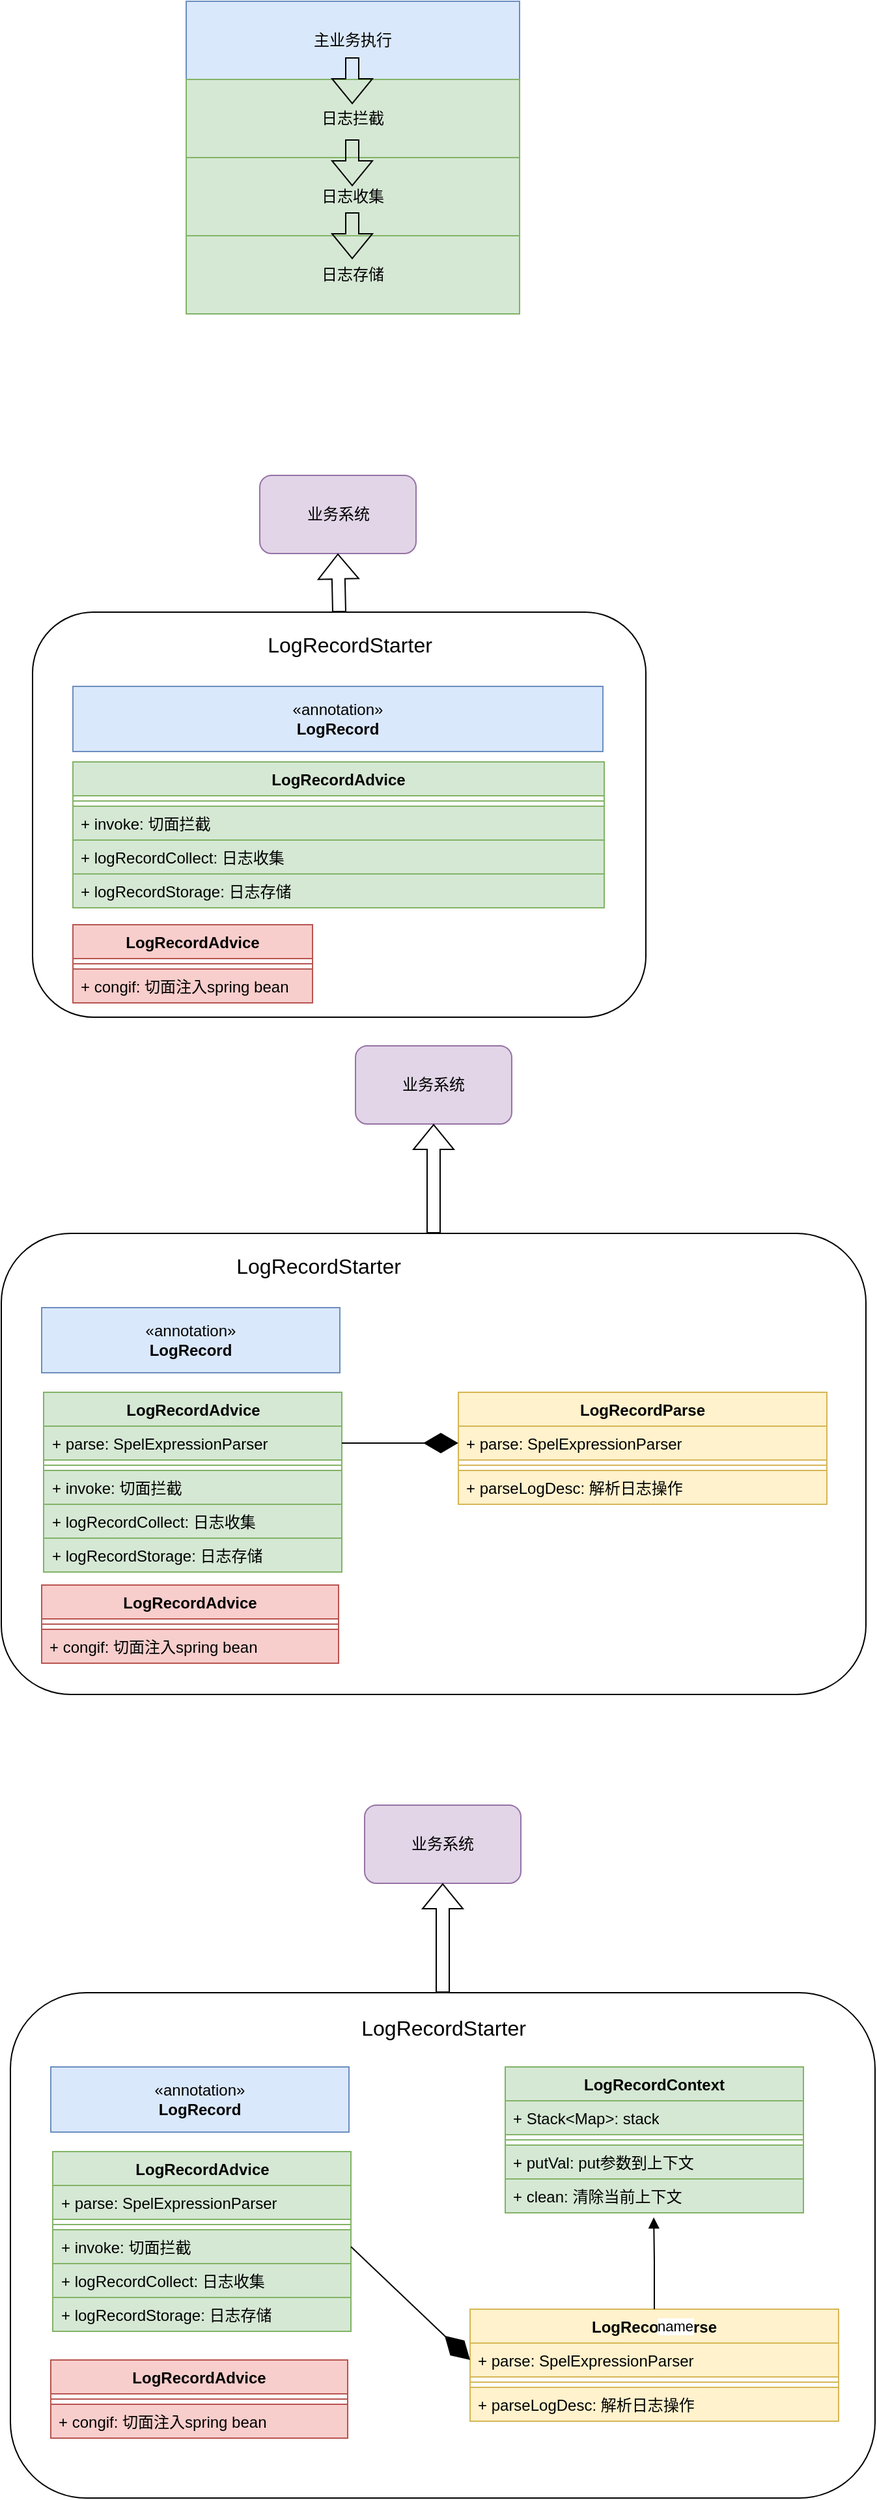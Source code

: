 <mxfile version="21.6.2" type="github">
  <diagram name="第 1 页" id="xs4n87azNwswCmorah3y">
    <mxGraphModel dx="954" dy="616" grid="0" gridSize="10" guides="1" tooltips="1" connect="1" arrows="1" fold="1" page="0" pageScale="1" pageWidth="827" pageHeight="1169" math="0" shadow="0">
      <root>
        <mxCell id="0" />
        <mxCell id="1" parent="0" />
        <mxCell id="AZZZVH1Z4GccfO3t_m8a-24" value="" style="rounded=1;whiteSpace=wrap;html=1;" vertex="1" parent="1">
          <mxGeometry x="128" y="562" width="471" height="311" as="geometry" />
        </mxCell>
        <mxCell id="AZZZVH1Z4GccfO3t_m8a-1" value="主业务执行" style="rounded=0;whiteSpace=wrap;html=1;fillColor=#dae8fc;strokeColor=#6c8ebf;" vertex="1" parent="1">
          <mxGeometry x="246" y="93" width="256" height="60" as="geometry" />
        </mxCell>
        <mxCell id="AZZZVH1Z4GccfO3t_m8a-2" value="日志拦截" style="rounded=0;whiteSpace=wrap;html=1;fillColor=#d5e8d4;strokeColor=#82b366;" vertex="1" parent="1">
          <mxGeometry x="246" y="153" width="256" height="60" as="geometry" />
        </mxCell>
        <mxCell id="AZZZVH1Z4GccfO3t_m8a-3" value="日志收集" style="rounded=0;whiteSpace=wrap;html=1;fillColor=#d5e8d4;strokeColor=#82b366;" vertex="1" parent="1">
          <mxGeometry x="246" y="213" width="256" height="60" as="geometry" />
        </mxCell>
        <mxCell id="AZZZVH1Z4GccfO3t_m8a-4" value="日志存储" style="rounded=0;whiteSpace=wrap;html=1;fillColor=#d5e8d4;strokeColor=#82b366;" vertex="1" parent="1">
          <mxGeometry x="246" y="273" width="256" height="60" as="geometry" />
        </mxCell>
        <mxCell id="AZZZVH1Z4GccfO3t_m8a-5" value="" style="shape=flexArrow;endArrow=classic;html=1;rounded=0;" edge="1" parent="1">
          <mxGeometry width="50" height="50" relative="1" as="geometry">
            <mxPoint x="373.5" y="136" as="sourcePoint" />
            <mxPoint x="373.5" y="172" as="targetPoint" />
          </mxGeometry>
        </mxCell>
        <mxCell id="AZZZVH1Z4GccfO3t_m8a-6" value="" style="shape=flexArrow;endArrow=classic;html=1;rounded=0;" edge="1" parent="1">
          <mxGeometry width="50" height="50" relative="1" as="geometry">
            <mxPoint x="373.5" y="199" as="sourcePoint" />
            <mxPoint x="373.5" y="235" as="targetPoint" />
          </mxGeometry>
        </mxCell>
        <mxCell id="AZZZVH1Z4GccfO3t_m8a-7" value="" style="shape=flexArrow;endArrow=classic;html=1;rounded=0;" edge="1" parent="1">
          <mxGeometry width="50" height="50" relative="1" as="geometry">
            <mxPoint x="373.5" y="255" as="sourcePoint" />
            <mxPoint x="373.5" y="291" as="targetPoint" />
          </mxGeometry>
        </mxCell>
        <mxCell id="AZZZVH1Z4GccfO3t_m8a-12" value="«annotation»&lt;br&gt;&lt;b&gt;LogRecord&lt;/b&gt;" style="html=1;whiteSpace=wrap;fillColor=#dae8fc;strokeColor=#6c8ebf;" vertex="1" parent="1">
          <mxGeometry x="159" y="619" width="407" height="50" as="geometry" />
        </mxCell>
        <mxCell id="AZZZVH1Z4GccfO3t_m8a-13" value="LogRecordAdvice" style="swimlane;fontStyle=1;align=center;verticalAlign=top;childLayout=stackLayout;horizontal=1;startSize=26;horizontalStack=0;resizeParent=1;resizeParentMax=0;resizeLast=0;collapsible=1;marginBottom=0;whiteSpace=wrap;html=1;fillColor=#d5e8d4;strokeColor=#82b366;" vertex="1" parent="1">
          <mxGeometry x="159" y="677" width="408" height="112" as="geometry" />
        </mxCell>
        <mxCell id="AZZZVH1Z4GccfO3t_m8a-15" value="" style="line;strokeWidth=1;fillColor=#d5e8d4;align=left;verticalAlign=middle;spacingTop=-1;spacingLeft=3;spacingRight=3;rotatable=0;labelPosition=right;points=[];portConstraint=eastwest;strokeColor=#82b366;" vertex="1" parent="AZZZVH1Z4GccfO3t_m8a-13">
          <mxGeometry y="26" width="408" height="8" as="geometry" />
        </mxCell>
        <mxCell id="AZZZVH1Z4GccfO3t_m8a-17" value="+&amp;nbsp;invoke&lt;span style=&quot;background-color: initial;&quot;&gt;: 切面拦截&lt;/span&gt;" style="text;strokeColor=#82b366;fillColor=#d5e8d4;align=left;verticalAlign=top;spacingLeft=4;spacingRight=4;overflow=hidden;rotatable=0;points=[[0,0.5],[1,0.5]];portConstraint=eastwest;whiteSpace=wrap;html=1;" vertex="1" parent="AZZZVH1Z4GccfO3t_m8a-13">
          <mxGeometry y="34" width="408" height="26" as="geometry" />
        </mxCell>
        <mxCell id="AZZZVH1Z4GccfO3t_m8a-16" value="+&amp;nbsp;logRecordCollect&lt;span style=&quot;background-color: initial;&quot;&gt;: 日志收集&lt;/span&gt;" style="text;strokeColor=#82b366;fillColor=#d5e8d4;align=left;verticalAlign=top;spacingLeft=4;spacingRight=4;overflow=hidden;rotatable=0;points=[[0,0.5],[1,0.5]];portConstraint=eastwest;whiteSpace=wrap;html=1;" vertex="1" parent="AZZZVH1Z4GccfO3t_m8a-13">
          <mxGeometry y="60" width="408" height="26" as="geometry" />
        </mxCell>
        <mxCell id="AZZZVH1Z4GccfO3t_m8a-18" value="+&amp;nbsp;logRecordStorage&lt;span style=&quot;background-color: initial;&quot;&gt;: 日志存储&lt;/span&gt;" style="text;strokeColor=#82b366;fillColor=#d5e8d4;align=left;verticalAlign=top;spacingLeft=4;spacingRight=4;overflow=hidden;rotatable=0;points=[[0,0.5],[1,0.5]];portConstraint=eastwest;whiteSpace=wrap;html=1;" vertex="1" parent="AZZZVH1Z4GccfO3t_m8a-13">
          <mxGeometry y="86" width="408" height="26" as="geometry" />
        </mxCell>
        <mxCell id="AZZZVH1Z4GccfO3t_m8a-19" value="LogRecordAdvice" style="swimlane;fontStyle=1;align=center;verticalAlign=top;childLayout=stackLayout;horizontal=1;startSize=26;horizontalStack=0;resizeParent=1;resizeParentMax=0;resizeLast=0;collapsible=1;marginBottom=0;whiteSpace=wrap;html=1;fillColor=#f8cecc;strokeColor=#b85450;" vertex="1" parent="1">
          <mxGeometry x="159" y="802" width="184" height="60" as="geometry" />
        </mxCell>
        <mxCell id="AZZZVH1Z4GccfO3t_m8a-20" value="" style="line;strokeWidth=1;fillColor=#f8cecc;align=left;verticalAlign=middle;spacingTop=-1;spacingLeft=3;spacingRight=3;rotatable=0;labelPosition=right;points=[];portConstraint=eastwest;strokeColor=#b85450;" vertex="1" parent="AZZZVH1Z4GccfO3t_m8a-19">
          <mxGeometry y="26" width="184" height="8" as="geometry" />
        </mxCell>
        <mxCell id="AZZZVH1Z4GccfO3t_m8a-21" value="+&amp;nbsp;congif&lt;span style=&quot;background-color: initial;&quot;&gt;: 切面注入spring bean&lt;/span&gt;" style="text;strokeColor=#b85450;fillColor=#f8cecc;align=left;verticalAlign=top;spacingLeft=4;spacingRight=4;overflow=hidden;rotatable=0;points=[[0,0.5],[1,0.5]];portConstraint=eastwest;whiteSpace=wrap;html=1;" vertex="1" parent="AZZZVH1Z4GccfO3t_m8a-19">
          <mxGeometry y="34" width="184" height="26" as="geometry" />
        </mxCell>
        <mxCell id="AZZZVH1Z4GccfO3t_m8a-25" value="&lt;font style=&quot;font-size: 16px;&quot;&gt;LogRecordStarter&amp;nbsp;&lt;/font&gt;" style="text;html=1;strokeColor=none;fillColor=none;align=center;verticalAlign=middle;whiteSpace=wrap;rounded=0;" vertex="1" parent="1">
          <mxGeometry x="212" y="572" width="324" height="30" as="geometry" />
        </mxCell>
        <mxCell id="AZZZVH1Z4GccfO3t_m8a-26" value="业务系统" style="rounded=1;whiteSpace=wrap;html=1;fillColor=#e1d5e7;strokeColor=#9673a6;" vertex="1" parent="1">
          <mxGeometry x="302.5" y="457" width="120" height="60" as="geometry" />
        </mxCell>
        <mxCell id="AZZZVH1Z4GccfO3t_m8a-27" value="" style="shape=flexArrow;endArrow=classic;html=1;rounded=0;exitX=0.5;exitY=0;exitDx=0;exitDy=0;entryX=0.5;entryY=1;entryDx=0;entryDy=0;" edge="1" parent="1" source="AZZZVH1Z4GccfO3t_m8a-24" target="AZZZVH1Z4GccfO3t_m8a-26">
          <mxGeometry width="50" height="50" relative="1" as="geometry">
            <mxPoint x="372" y="522" as="sourcePoint" />
            <mxPoint x="483" y="520" as="targetPoint" />
          </mxGeometry>
        </mxCell>
        <mxCell id="AZZZVH1Z4GccfO3t_m8a-28" value="" style="rounded=1;whiteSpace=wrap;html=1;" vertex="1" parent="1">
          <mxGeometry x="104" y="1039" width="664" height="354" as="geometry" />
        </mxCell>
        <mxCell id="AZZZVH1Z4GccfO3t_m8a-29" value="«annotation»&lt;br&gt;&lt;b&gt;LogRecord&lt;/b&gt;" style="html=1;whiteSpace=wrap;fillColor=#dae8fc;strokeColor=#6c8ebf;" vertex="1" parent="1">
          <mxGeometry x="135" y="1096" width="229" height="50" as="geometry" />
        </mxCell>
        <mxCell id="AZZZVH1Z4GccfO3t_m8a-30" value="LogRecordAdvice" style="swimlane;fontStyle=1;align=center;verticalAlign=top;childLayout=stackLayout;horizontal=1;startSize=26;horizontalStack=0;resizeParent=1;resizeParentMax=0;resizeLast=0;collapsible=1;marginBottom=0;whiteSpace=wrap;html=1;fillColor=#d5e8d4;strokeColor=#82b366;" vertex="1" parent="1">
          <mxGeometry x="136.5" y="1161" width="229" height="138" as="geometry" />
        </mxCell>
        <mxCell id="AZZZVH1Z4GccfO3t_m8a-52" value="+ parse:&amp;nbsp;SpelExpressionParser" style="text;strokeColor=#82b366;fillColor=#d5e8d4;align=left;verticalAlign=top;spacingLeft=4;spacingRight=4;overflow=hidden;rotatable=0;points=[[0,0.5],[1,0.5]];portConstraint=eastwest;whiteSpace=wrap;html=1;" vertex="1" parent="AZZZVH1Z4GccfO3t_m8a-30">
          <mxGeometry y="26" width="229" height="26" as="geometry" />
        </mxCell>
        <mxCell id="AZZZVH1Z4GccfO3t_m8a-31" value="" style="line;strokeWidth=1;fillColor=#d5e8d4;align=left;verticalAlign=middle;spacingTop=-1;spacingLeft=3;spacingRight=3;rotatable=0;labelPosition=right;points=[];portConstraint=eastwest;strokeColor=#82b366;" vertex="1" parent="AZZZVH1Z4GccfO3t_m8a-30">
          <mxGeometry y="52" width="229" height="8" as="geometry" />
        </mxCell>
        <mxCell id="AZZZVH1Z4GccfO3t_m8a-32" value="+&amp;nbsp;invoke&lt;span style=&quot;background-color: initial;&quot;&gt;: 切面拦截&lt;/span&gt;" style="text;strokeColor=#82b366;fillColor=#d5e8d4;align=left;verticalAlign=top;spacingLeft=4;spacingRight=4;overflow=hidden;rotatable=0;points=[[0,0.5],[1,0.5]];portConstraint=eastwest;whiteSpace=wrap;html=1;" vertex="1" parent="AZZZVH1Z4GccfO3t_m8a-30">
          <mxGeometry y="60" width="229" height="26" as="geometry" />
        </mxCell>
        <mxCell id="AZZZVH1Z4GccfO3t_m8a-33" value="+&amp;nbsp;logRecordCollect&lt;span style=&quot;background-color: initial;&quot;&gt;: 日志收集&lt;/span&gt;" style="text;strokeColor=#82b366;fillColor=#d5e8d4;align=left;verticalAlign=top;spacingLeft=4;spacingRight=4;overflow=hidden;rotatable=0;points=[[0,0.5],[1,0.5]];portConstraint=eastwest;whiteSpace=wrap;html=1;" vertex="1" parent="AZZZVH1Z4GccfO3t_m8a-30">
          <mxGeometry y="86" width="229" height="26" as="geometry" />
        </mxCell>
        <mxCell id="AZZZVH1Z4GccfO3t_m8a-34" value="+&amp;nbsp;logRecordStorage&lt;span style=&quot;background-color: initial;&quot;&gt;: 日志存储&lt;/span&gt;" style="text;strokeColor=#82b366;fillColor=#d5e8d4;align=left;verticalAlign=top;spacingLeft=4;spacingRight=4;overflow=hidden;rotatable=0;points=[[0,0.5],[1,0.5]];portConstraint=eastwest;whiteSpace=wrap;html=1;" vertex="1" parent="AZZZVH1Z4GccfO3t_m8a-30">
          <mxGeometry y="112" width="229" height="26" as="geometry" />
        </mxCell>
        <mxCell id="AZZZVH1Z4GccfO3t_m8a-35" value="LogRecordAdvice" style="swimlane;fontStyle=1;align=center;verticalAlign=top;childLayout=stackLayout;horizontal=1;startSize=26;horizontalStack=0;resizeParent=1;resizeParentMax=0;resizeLast=0;collapsible=1;marginBottom=0;whiteSpace=wrap;html=1;fillColor=#f8cecc;strokeColor=#b85450;" vertex="1" parent="1">
          <mxGeometry x="135" y="1309" width="228" height="60" as="geometry" />
        </mxCell>
        <mxCell id="AZZZVH1Z4GccfO3t_m8a-36" value="" style="line;strokeWidth=1;fillColor=#f8cecc;align=left;verticalAlign=middle;spacingTop=-1;spacingLeft=3;spacingRight=3;rotatable=0;labelPosition=right;points=[];portConstraint=eastwest;strokeColor=#b85450;" vertex="1" parent="AZZZVH1Z4GccfO3t_m8a-35">
          <mxGeometry y="26" width="228" height="8" as="geometry" />
        </mxCell>
        <mxCell id="AZZZVH1Z4GccfO3t_m8a-37" value="+&amp;nbsp;congif&lt;span style=&quot;background-color: initial;&quot;&gt;: 切面注入spring bean&lt;/span&gt;" style="text;strokeColor=#b85450;fillColor=#f8cecc;align=left;verticalAlign=top;spacingLeft=4;spacingRight=4;overflow=hidden;rotatable=0;points=[[0,0.5],[1,0.5]];portConstraint=eastwest;whiteSpace=wrap;html=1;" vertex="1" parent="AZZZVH1Z4GccfO3t_m8a-35">
          <mxGeometry y="34" width="228" height="26" as="geometry" />
        </mxCell>
        <mxCell id="AZZZVH1Z4GccfO3t_m8a-38" value="&lt;font style=&quot;font-size: 16px;&quot;&gt;LogRecordStarter&amp;nbsp;&lt;/font&gt;" style="text;html=1;strokeColor=none;fillColor=none;align=center;verticalAlign=middle;whiteSpace=wrap;rounded=0;" vertex="1" parent="1">
          <mxGeometry x="188" y="1049" width="324" height="30" as="geometry" />
        </mxCell>
        <mxCell id="AZZZVH1Z4GccfO3t_m8a-39" value="业务系统" style="rounded=1;whiteSpace=wrap;html=1;fillColor=#e1d5e7;strokeColor=#9673a6;" vertex="1" parent="1">
          <mxGeometry x="376" y="895" width="120" height="60" as="geometry" />
        </mxCell>
        <mxCell id="AZZZVH1Z4GccfO3t_m8a-40" value="" style="shape=flexArrow;endArrow=classic;html=1;rounded=0;exitX=0.5;exitY=0;exitDx=0;exitDy=0;entryX=0.5;entryY=1;entryDx=0;entryDy=0;" edge="1" parent="1" source="AZZZVH1Z4GccfO3t_m8a-28" target="AZZZVH1Z4GccfO3t_m8a-39">
          <mxGeometry width="50" height="50" relative="1" as="geometry">
            <mxPoint x="348" y="999" as="sourcePoint" />
            <mxPoint x="459" y="997" as="targetPoint" />
          </mxGeometry>
        </mxCell>
        <mxCell id="AZZZVH1Z4GccfO3t_m8a-47" value="LogRecordParse" style="swimlane;fontStyle=1;align=center;verticalAlign=top;childLayout=stackLayout;horizontal=1;startSize=26;horizontalStack=0;resizeParent=1;resizeParentMax=0;resizeLast=0;collapsible=1;marginBottom=0;whiteSpace=wrap;html=1;fillColor=#fff2cc;strokeColor=#d6b656;" vertex="1" parent="1">
          <mxGeometry x="455" y="1161" width="283" height="86" as="geometry" />
        </mxCell>
        <mxCell id="AZZZVH1Z4GccfO3t_m8a-48" value="+ parse:&amp;nbsp;SpelExpressionParser" style="text;strokeColor=#d6b656;fillColor=#fff2cc;align=left;verticalAlign=top;spacingLeft=4;spacingRight=4;overflow=hidden;rotatable=0;points=[[0,0.5],[1,0.5]];portConstraint=eastwest;whiteSpace=wrap;html=1;" vertex="1" parent="AZZZVH1Z4GccfO3t_m8a-47">
          <mxGeometry y="26" width="283" height="26" as="geometry" />
        </mxCell>
        <mxCell id="AZZZVH1Z4GccfO3t_m8a-49" value="" style="line;strokeWidth=1;fillColor=#fff2cc;align=left;verticalAlign=middle;spacingTop=-1;spacingLeft=3;spacingRight=3;rotatable=0;labelPosition=right;points=[];portConstraint=eastwest;strokeColor=#d6b656;" vertex="1" parent="AZZZVH1Z4GccfO3t_m8a-47">
          <mxGeometry y="52" width="283" height="8" as="geometry" />
        </mxCell>
        <mxCell id="AZZZVH1Z4GccfO3t_m8a-50" value="+ parseLogDesc: 解析日志操作" style="text;strokeColor=#d6b656;fillColor=#fff2cc;align=left;verticalAlign=top;spacingLeft=4;spacingRight=4;overflow=hidden;rotatable=0;points=[[0,0.5],[1,0.5]];portConstraint=eastwest;whiteSpace=wrap;html=1;" vertex="1" parent="AZZZVH1Z4GccfO3t_m8a-47">
          <mxGeometry y="60" width="283" height="26" as="geometry" />
        </mxCell>
        <mxCell id="AZZZVH1Z4GccfO3t_m8a-53" value="" style="endArrow=diamondThin;endFill=1;endSize=24;html=1;rounded=0;entryX=0;entryY=0.5;entryDx=0;entryDy=0;exitX=1;exitY=0.5;exitDx=0;exitDy=0;" edge="1" parent="1" source="AZZZVH1Z4GccfO3t_m8a-52" target="AZZZVH1Z4GccfO3t_m8a-48">
          <mxGeometry width="160" relative="1" as="geometry">
            <mxPoint x="392" y="1281" as="sourcePoint" />
            <mxPoint x="552" y="1281" as="targetPoint" />
          </mxGeometry>
        </mxCell>
        <mxCell id="AZZZVH1Z4GccfO3t_m8a-54" value="" style="rounded=1;whiteSpace=wrap;html=1;" vertex="1" parent="1">
          <mxGeometry x="111" y="1622" width="664" height="388" as="geometry" />
        </mxCell>
        <mxCell id="AZZZVH1Z4GccfO3t_m8a-55" value="«annotation»&lt;br&gt;&lt;b&gt;LogRecord&lt;/b&gt;" style="html=1;whiteSpace=wrap;fillColor=#dae8fc;strokeColor=#6c8ebf;" vertex="1" parent="1">
          <mxGeometry x="142" y="1679" width="229" height="50" as="geometry" />
        </mxCell>
        <mxCell id="AZZZVH1Z4GccfO3t_m8a-56" value="LogRecordAdvice" style="swimlane;fontStyle=1;align=center;verticalAlign=top;childLayout=stackLayout;horizontal=1;startSize=26;horizontalStack=0;resizeParent=1;resizeParentMax=0;resizeLast=0;collapsible=1;marginBottom=0;whiteSpace=wrap;html=1;fillColor=#d5e8d4;strokeColor=#82b366;" vertex="1" parent="1">
          <mxGeometry x="143.5" y="1744" width="229" height="138" as="geometry" />
        </mxCell>
        <mxCell id="AZZZVH1Z4GccfO3t_m8a-57" value="+ parse:&amp;nbsp;SpelExpressionParser" style="text;strokeColor=#82b366;fillColor=#d5e8d4;align=left;verticalAlign=top;spacingLeft=4;spacingRight=4;overflow=hidden;rotatable=0;points=[[0,0.5],[1,0.5]];portConstraint=eastwest;whiteSpace=wrap;html=1;" vertex="1" parent="AZZZVH1Z4GccfO3t_m8a-56">
          <mxGeometry y="26" width="229" height="26" as="geometry" />
        </mxCell>
        <mxCell id="AZZZVH1Z4GccfO3t_m8a-58" value="" style="line;strokeWidth=1;fillColor=#d5e8d4;align=left;verticalAlign=middle;spacingTop=-1;spacingLeft=3;spacingRight=3;rotatable=0;labelPosition=right;points=[];portConstraint=eastwest;strokeColor=#82b366;" vertex="1" parent="AZZZVH1Z4GccfO3t_m8a-56">
          <mxGeometry y="52" width="229" height="8" as="geometry" />
        </mxCell>
        <mxCell id="AZZZVH1Z4GccfO3t_m8a-59" value="+&amp;nbsp;invoke&lt;span style=&quot;background-color: initial;&quot;&gt;: 切面拦截&lt;/span&gt;" style="text;strokeColor=#82b366;fillColor=#d5e8d4;align=left;verticalAlign=top;spacingLeft=4;spacingRight=4;overflow=hidden;rotatable=0;points=[[0,0.5],[1,0.5]];portConstraint=eastwest;whiteSpace=wrap;html=1;" vertex="1" parent="AZZZVH1Z4GccfO3t_m8a-56">
          <mxGeometry y="60" width="229" height="26" as="geometry" />
        </mxCell>
        <mxCell id="AZZZVH1Z4GccfO3t_m8a-60" value="+&amp;nbsp;logRecordCollect&lt;span style=&quot;background-color: initial;&quot;&gt;: 日志收集&lt;/span&gt;" style="text;strokeColor=#82b366;fillColor=#d5e8d4;align=left;verticalAlign=top;spacingLeft=4;spacingRight=4;overflow=hidden;rotatable=0;points=[[0,0.5],[1,0.5]];portConstraint=eastwest;whiteSpace=wrap;html=1;" vertex="1" parent="AZZZVH1Z4GccfO3t_m8a-56">
          <mxGeometry y="86" width="229" height="26" as="geometry" />
        </mxCell>
        <mxCell id="AZZZVH1Z4GccfO3t_m8a-61" value="+&amp;nbsp;logRecordStorage&lt;span style=&quot;background-color: initial;&quot;&gt;: 日志存储&lt;/span&gt;" style="text;strokeColor=#82b366;fillColor=#d5e8d4;align=left;verticalAlign=top;spacingLeft=4;spacingRight=4;overflow=hidden;rotatable=0;points=[[0,0.5],[1,0.5]];portConstraint=eastwest;whiteSpace=wrap;html=1;" vertex="1" parent="AZZZVH1Z4GccfO3t_m8a-56">
          <mxGeometry y="112" width="229" height="26" as="geometry" />
        </mxCell>
        <mxCell id="AZZZVH1Z4GccfO3t_m8a-62" value="LogRecordAdvice" style="swimlane;fontStyle=1;align=center;verticalAlign=top;childLayout=stackLayout;horizontal=1;startSize=26;horizontalStack=0;resizeParent=1;resizeParentMax=0;resizeLast=0;collapsible=1;marginBottom=0;whiteSpace=wrap;html=1;fillColor=#f8cecc;strokeColor=#b85450;" vertex="1" parent="1">
          <mxGeometry x="142" y="1904" width="228" height="60" as="geometry" />
        </mxCell>
        <mxCell id="AZZZVH1Z4GccfO3t_m8a-63" value="" style="line;strokeWidth=1;fillColor=#f8cecc;align=left;verticalAlign=middle;spacingTop=-1;spacingLeft=3;spacingRight=3;rotatable=0;labelPosition=right;points=[];portConstraint=eastwest;strokeColor=#b85450;" vertex="1" parent="AZZZVH1Z4GccfO3t_m8a-62">
          <mxGeometry y="26" width="228" height="8" as="geometry" />
        </mxCell>
        <mxCell id="AZZZVH1Z4GccfO3t_m8a-64" value="+&amp;nbsp;congif&lt;span style=&quot;background-color: initial;&quot;&gt;: 切面注入spring bean&lt;/span&gt;" style="text;strokeColor=#b85450;fillColor=#f8cecc;align=left;verticalAlign=top;spacingLeft=4;spacingRight=4;overflow=hidden;rotatable=0;points=[[0,0.5],[1,0.5]];portConstraint=eastwest;whiteSpace=wrap;html=1;" vertex="1" parent="AZZZVH1Z4GccfO3t_m8a-62">
          <mxGeometry y="34" width="228" height="26" as="geometry" />
        </mxCell>
        <mxCell id="AZZZVH1Z4GccfO3t_m8a-65" value="&lt;font style=&quot;font-size: 16px;&quot;&gt;LogRecordStarter&amp;nbsp;&lt;/font&gt;" style="text;html=1;strokeColor=none;fillColor=none;align=center;verticalAlign=middle;whiteSpace=wrap;rounded=0;" vertex="1" parent="1">
          <mxGeometry x="284" y="1634" width="324" height="30" as="geometry" />
        </mxCell>
        <mxCell id="AZZZVH1Z4GccfO3t_m8a-66" value="业务系统" style="rounded=1;whiteSpace=wrap;html=1;fillColor=#e1d5e7;strokeColor=#9673a6;" vertex="1" parent="1">
          <mxGeometry x="383" y="1478" width="120" height="60" as="geometry" />
        </mxCell>
        <mxCell id="AZZZVH1Z4GccfO3t_m8a-67" value="" style="shape=flexArrow;endArrow=classic;html=1;rounded=0;exitX=0.5;exitY=0;exitDx=0;exitDy=0;entryX=0.5;entryY=1;entryDx=0;entryDy=0;" edge="1" parent="1" source="AZZZVH1Z4GccfO3t_m8a-54" target="AZZZVH1Z4GccfO3t_m8a-66">
          <mxGeometry width="50" height="50" relative="1" as="geometry">
            <mxPoint x="355" y="1582" as="sourcePoint" />
            <mxPoint x="466" y="1580" as="targetPoint" />
          </mxGeometry>
        </mxCell>
        <mxCell id="AZZZVH1Z4GccfO3t_m8a-68" value="LogRecordParse" style="swimlane;fontStyle=1;align=center;verticalAlign=top;childLayout=stackLayout;horizontal=1;startSize=26;horizontalStack=0;resizeParent=1;resizeParentMax=0;resizeLast=0;collapsible=1;marginBottom=0;whiteSpace=wrap;html=1;fillColor=#fff2cc;strokeColor=#d6b656;" vertex="1" parent="1">
          <mxGeometry x="464" y="1865" width="283" height="86" as="geometry" />
        </mxCell>
        <mxCell id="AZZZVH1Z4GccfO3t_m8a-69" value="+ parse:&amp;nbsp;SpelExpressionParser" style="text;strokeColor=#d6b656;fillColor=#fff2cc;align=left;verticalAlign=top;spacingLeft=4;spacingRight=4;overflow=hidden;rotatable=0;points=[[0,0.5],[1,0.5]];portConstraint=eastwest;whiteSpace=wrap;html=1;" vertex="1" parent="AZZZVH1Z4GccfO3t_m8a-68">
          <mxGeometry y="26" width="283" height="26" as="geometry" />
        </mxCell>
        <mxCell id="AZZZVH1Z4GccfO3t_m8a-70" value="" style="line;strokeWidth=1;fillColor=#fff2cc;align=left;verticalAlign=middle;spacingTop=-1;spacingLeft=3;spacingRight=3;rotatable=0;labelPosition=right;points=[];portConstraint=eastwest;strokeColor=#d6b656;" vertex="1" parent="AZZZVH1Z4GccfO3t_m8a-68">
          <mxGeometry y="52" width="283" height="8" as="geometry" />
        </mxCell>
        <mxCell id="AZZZVH1Z4GccfO3t_m8a-71" value="+ parseLogDesc: 解析日志操作" style="text;strokeColor=#d6b656;fillColor=#fff2cc;align=left;verticalAlign=top;spacingLeft=4;spacingRight=4;overflow=hidden;rotatable=0;points=[[0,0.5],[1,0.5]];portConstraint=eastwest;whiteSpace=wrap;html=1;" vertex="1" parent="AZZZVH1Z4GccfO3t_m8a-68">
          <mxGeometry y="60" width="283" height="26" as="geometry" />
        </mxCell>
        <mxCell id="AZZZVH1Z4GccfO3t_m8a-72" value="" style="endArrow=diamondThin;endFill=1;endSize=24;html=1;rounded=0;entryX=0;entryY=0.5;entryDx=0;entryDy=0;exitX=1;exitY=0.5;exitDx=0;exitDy=0;" edge="1" parent="1" source="AZZZVH1Z4GccfO3t_m8a-59" target="AZZZVH1Z4GccfO3t_m8a-69">
          <mxGeometry width="160" relative="1" as="geometry">
            <mxPoint x="399" y="1864" as="sourcePoint" />
            <mxPoint x="559" y="1864" as="targetPoint" />
          </mxGeometry>
        </mxCell>
        <mxCell id="AZZZVH1Z4GccfO3t_m8a-73" value="LogRecordContext" style="swimlane;fontStyle=1;align=center;verticalAlign=top;childLayout=stackLayout;horizontal=1;startSize=26;horizontalStack=0;resizeParent=1;resizeParentMax=0;resizeLast=0;collapsible=1;marginBottom=0;whiteSpace=wrap;html=1;fillColor=#d5e8d4;strokeColor=#82b366;" vertex="1" parent="1">
          <mxGeometry x="491" y="1679" width="229" height="112" as="geometry" />
        </mxCell>
        <mxCell id="AZZZVH1Z4GccfO3t_m8a-74" value="+ Stack&amp;lt;Map&amp;gt;: stack" style="text;strokeColor=#82b366;fillColor=#d5e8d4;align=left;verticalAlign=top;spacingLeft=4;spacingRight=4;overflow=hidden;rotatable=0;points=[[0,0.5],[1,0.5]];portConstraint=eastwest;whiteSpace=wrap;html=1;" vertex="1" parent="AZZZVH1Z4GccfO3t_m8a-73">
          <mxGeometry y="26" width="229" height="26" as="geometry" />
        </mxCell>
        <mxCell id="AZZZVH1Z4GccfO3t_m8a-75" value="" style="line;strokeWidth=1;fillColor=#d5e8d4;align=left;verticalAlign=middle;spacingTop=-1;spacingLeft=3;spacingRight=3;rotatable=0;labelPosition=right;points=[];portConstraint=eastwest;strokeColor=#82b366;" vertex="1" parent="AZZZVH1Z4GccfO3t_m8a-73">
          <mxGeometry y="52" width="229" height="8" as="geometry" />
        </mxCell>
        <mxCell id="AZZZVH1Z4GccfO3t_m8a-77" value="+&amp;nbsp;putVal&lt;span style=&quot;background-color: initial;&quot;&gt;: put参数到上下文&lt;/span&gt;" style="text;strokeColor=#82b366;fillColor=#d5e8d4;align=left;verticalAlign=top;spacingLeft=4;spacingRight=4;overflow=hidden;rotatable=0;points=[[0,0.5],[1,0.5]];portConstraint=eastwest;whiteSpace=wrap;html=1;" vertex="1" parent="AZZZVH1Z4GccfO3t_m8a-73">
          <mxGeometry y="60" width="229" height="26" as="geometry" />
        </mxCell>
        <mxCell id="AZZZVH1Z4GccfO3t_m8a-78" value="+&amp;nbsp;clean&lt;span style=&quot;background-color: initial;&quot;&gt;: 清除当前上下文&lt;/span&gt;" style="text;strokeColor=#82b366;fillColor=#d5e8d4;align=left;verticalAlign=top;spacingLeft=4;spacingRight=4;overflow=hidden;rotatable=0;points=[[0,0.5],[1,0.5]];portConstraint=eastwest;whiteSpace=wrap;html=1;" vertex="1" parent="AZZZVH1Z4GccfO3t_m8a-73">
          <mxGeometry y="86" width="229" height="26" as="geometry" />
        </mxCell>
        <mxCell id="AZZZVH1Z4GccfO3t_m8a-79" value="name" style="endArrow=block;endFill=1;html=1;edgeStyle=orthogonalEdgeStyle;align=left;verticalAlign=top;rounded=0;entryX=0.498;entryY=1.135;entryDx=0;entryDy=0;entryPerimeter=0;exitX=0.5;exitY=0;exitDx=0;exitDy=0;" edge="1" parent="1" source="AZZZVH1Z4GccfO3t_m8a-68" target="AZZZVH1Z4GccfO3t_m8a-78">
          <mxGeometry x="-1" relative="1" as="geometry">
            <mxPoint x="508" y="1834" as="sourcePoint" />
            <mxPoint x="668" y="1834" as="targetPoint" />
            <Array as="points">
              <mxPoint x="605" y="1828" />
            </Array>
          </mxGeometry>
        </mxCell>
      </root>
    </mxGraphModel>
  </diagram>
</mxfile>
